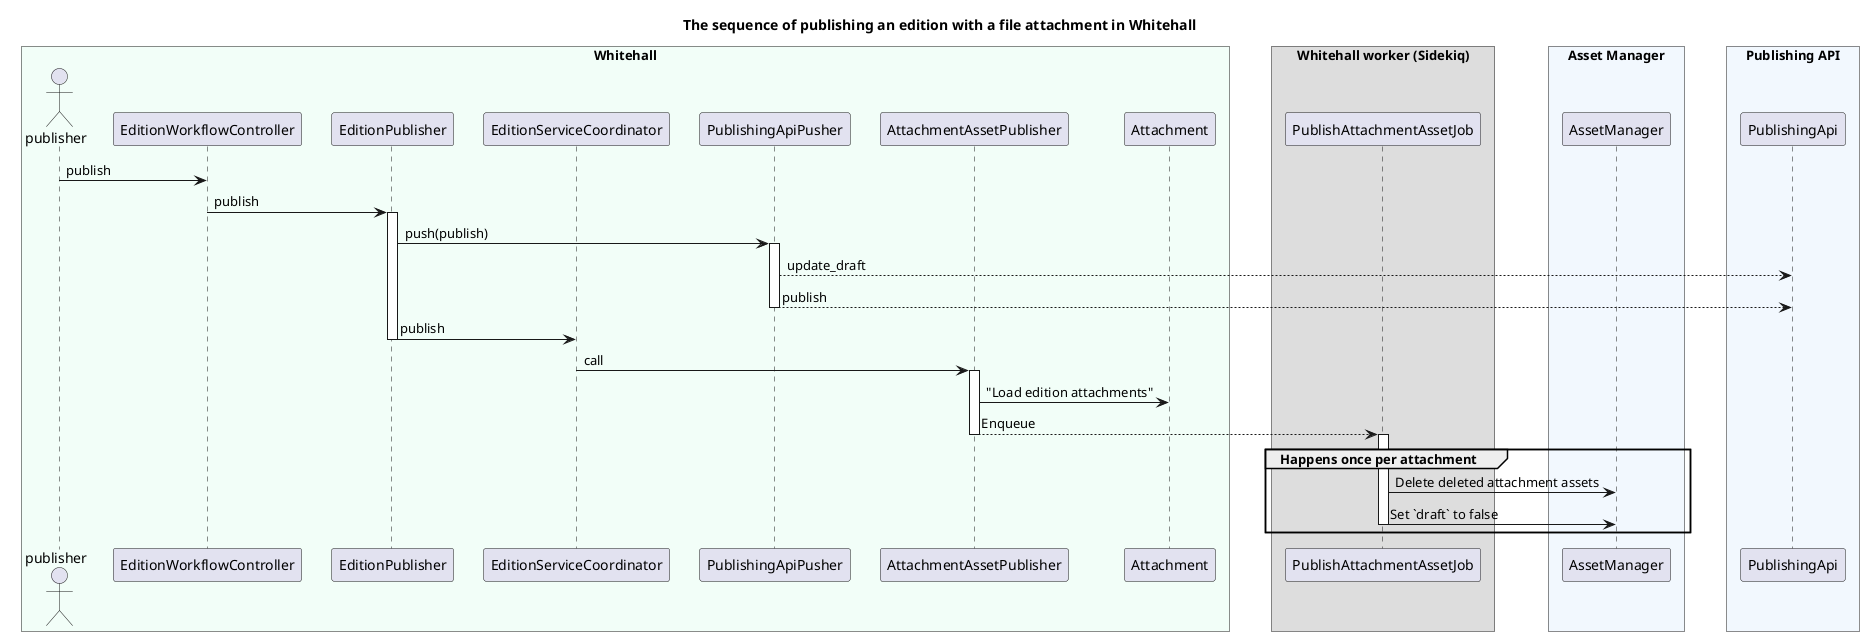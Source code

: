 @startuml attachment_asset_publishing_flow

title The sequence of publishing an edition with a file attachment in Whitehall
skinparam BoxPadding 20
skinparam ParticipantPadding 10

box "Whitehall" #f2fef8
actor publisher
participant EditionWorkflowController
participant EditionPublisher
participant EditionServiceCoordinator
participant PublishingApiPusher
participant AttachmentAssetPublisher
participant Attachment
end box

box Whitehall worker (Sidekiq)
participant PublishAttachmentAssetJob
end box

box "Asset Manager" #f2f8fe
participant AssetManager
end box

box "Publishing API" #f2f8fe
participant PublishingApi
end box

publisher -> EditionWorkflowController : publish
EditionWorkflowController -> EditionPublisher : publish
activate EditionPublisher
EditionPublisher -> PublishingApiPusher : push(publish)
activate PublishingApiPusher
PublishingApiPusher --> PublishingApi : update_draft
PublishingApiPusher --> PublishingApi : publish
deactivate PublishingApiPusher
EditionPublisher -> EditionServiceCoordinator : publish
deactivate EditionPublisher
EditionServiceCoordinator -> AttachmentAssetPublisher : call

activate AttachmentAssetPublisher
AttachmentAssetPublisher -> Attachment : "Load edition attachments"
AttachmentAssetPublisher --> PublishAttachmentAssetJob : Enqueue
deactivate

group Happens once per attachment
activate PublishAttachmentAssetJob
PublishAttachmentAssetJob -> AssetManager : Delete deleted attachment assets
PublishAttachmentAssetJob -> AssetManager : Set `draft` to false
deactivate
end group
@enduml